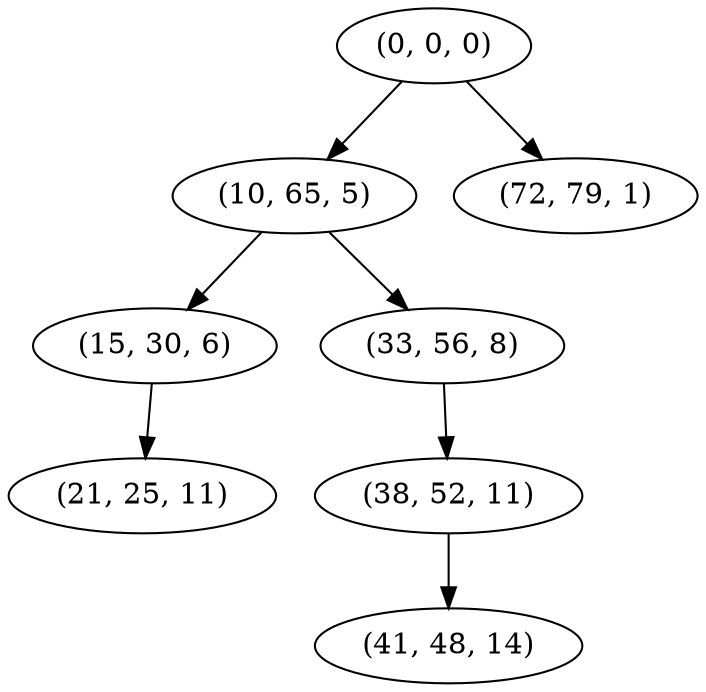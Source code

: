 digraph tree {
    "(0, 0, 0)";
    "(10, 65, 5)";
    "(15, 30, 6)";
    "(21, 25, 11)";
    "(33, 56, 8)";
    "(38, 52, 11)";
    "(41, 48, 14)";
    "(72, 79, 1)";
    "(0, 0, 0)" -> "(10, 65, 5)";
    "(0, 0, 0)" -> "(72, 79, 1)";
    "(10, 65, 5)" -> "(15, 30, 6)";
    "(10, 65, 5)" -> "(33, 56, 8)";
    "(15, 30, 6)" -> "(21, 25, 11)";
    "(33, 56, 8)" -> "(38, 52, 11)";
    "(38, 52, 11)" -> "(41, 48, 14)";
}
